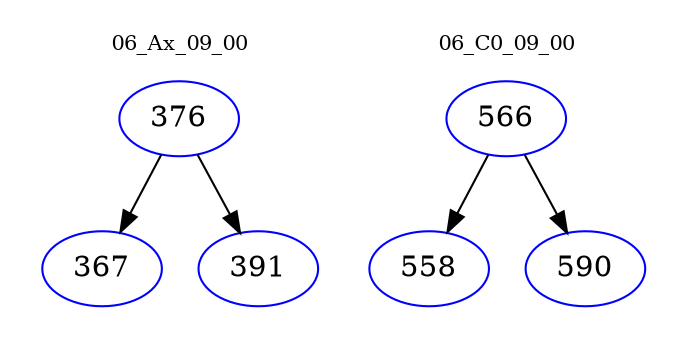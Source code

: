 digraph{
subgraph cluster_0 {
color = white
label = "06_Ax_09_00";
fontsize=10;
T0_376 [label="376", color="blue"]
T0_376 -> T0_367 [color="black"]
T0_367 [label="367", color="blue"]
T0_376 -> T0_391 [color="black"]
T0_391 [label="391", color="blue"]
}
subgraph cluster_1 {
color = white
label = "06_C0_09_00";
fontsize=10;
T1_566 [label="566", color="blue"]
T1_566 -> T1_558 [color="black"]
T1_558 [label="558", color="blue"]
T1_566 -> T1_590 [color="black"]
T1_590 [label="590", color="blue"]
}
}
